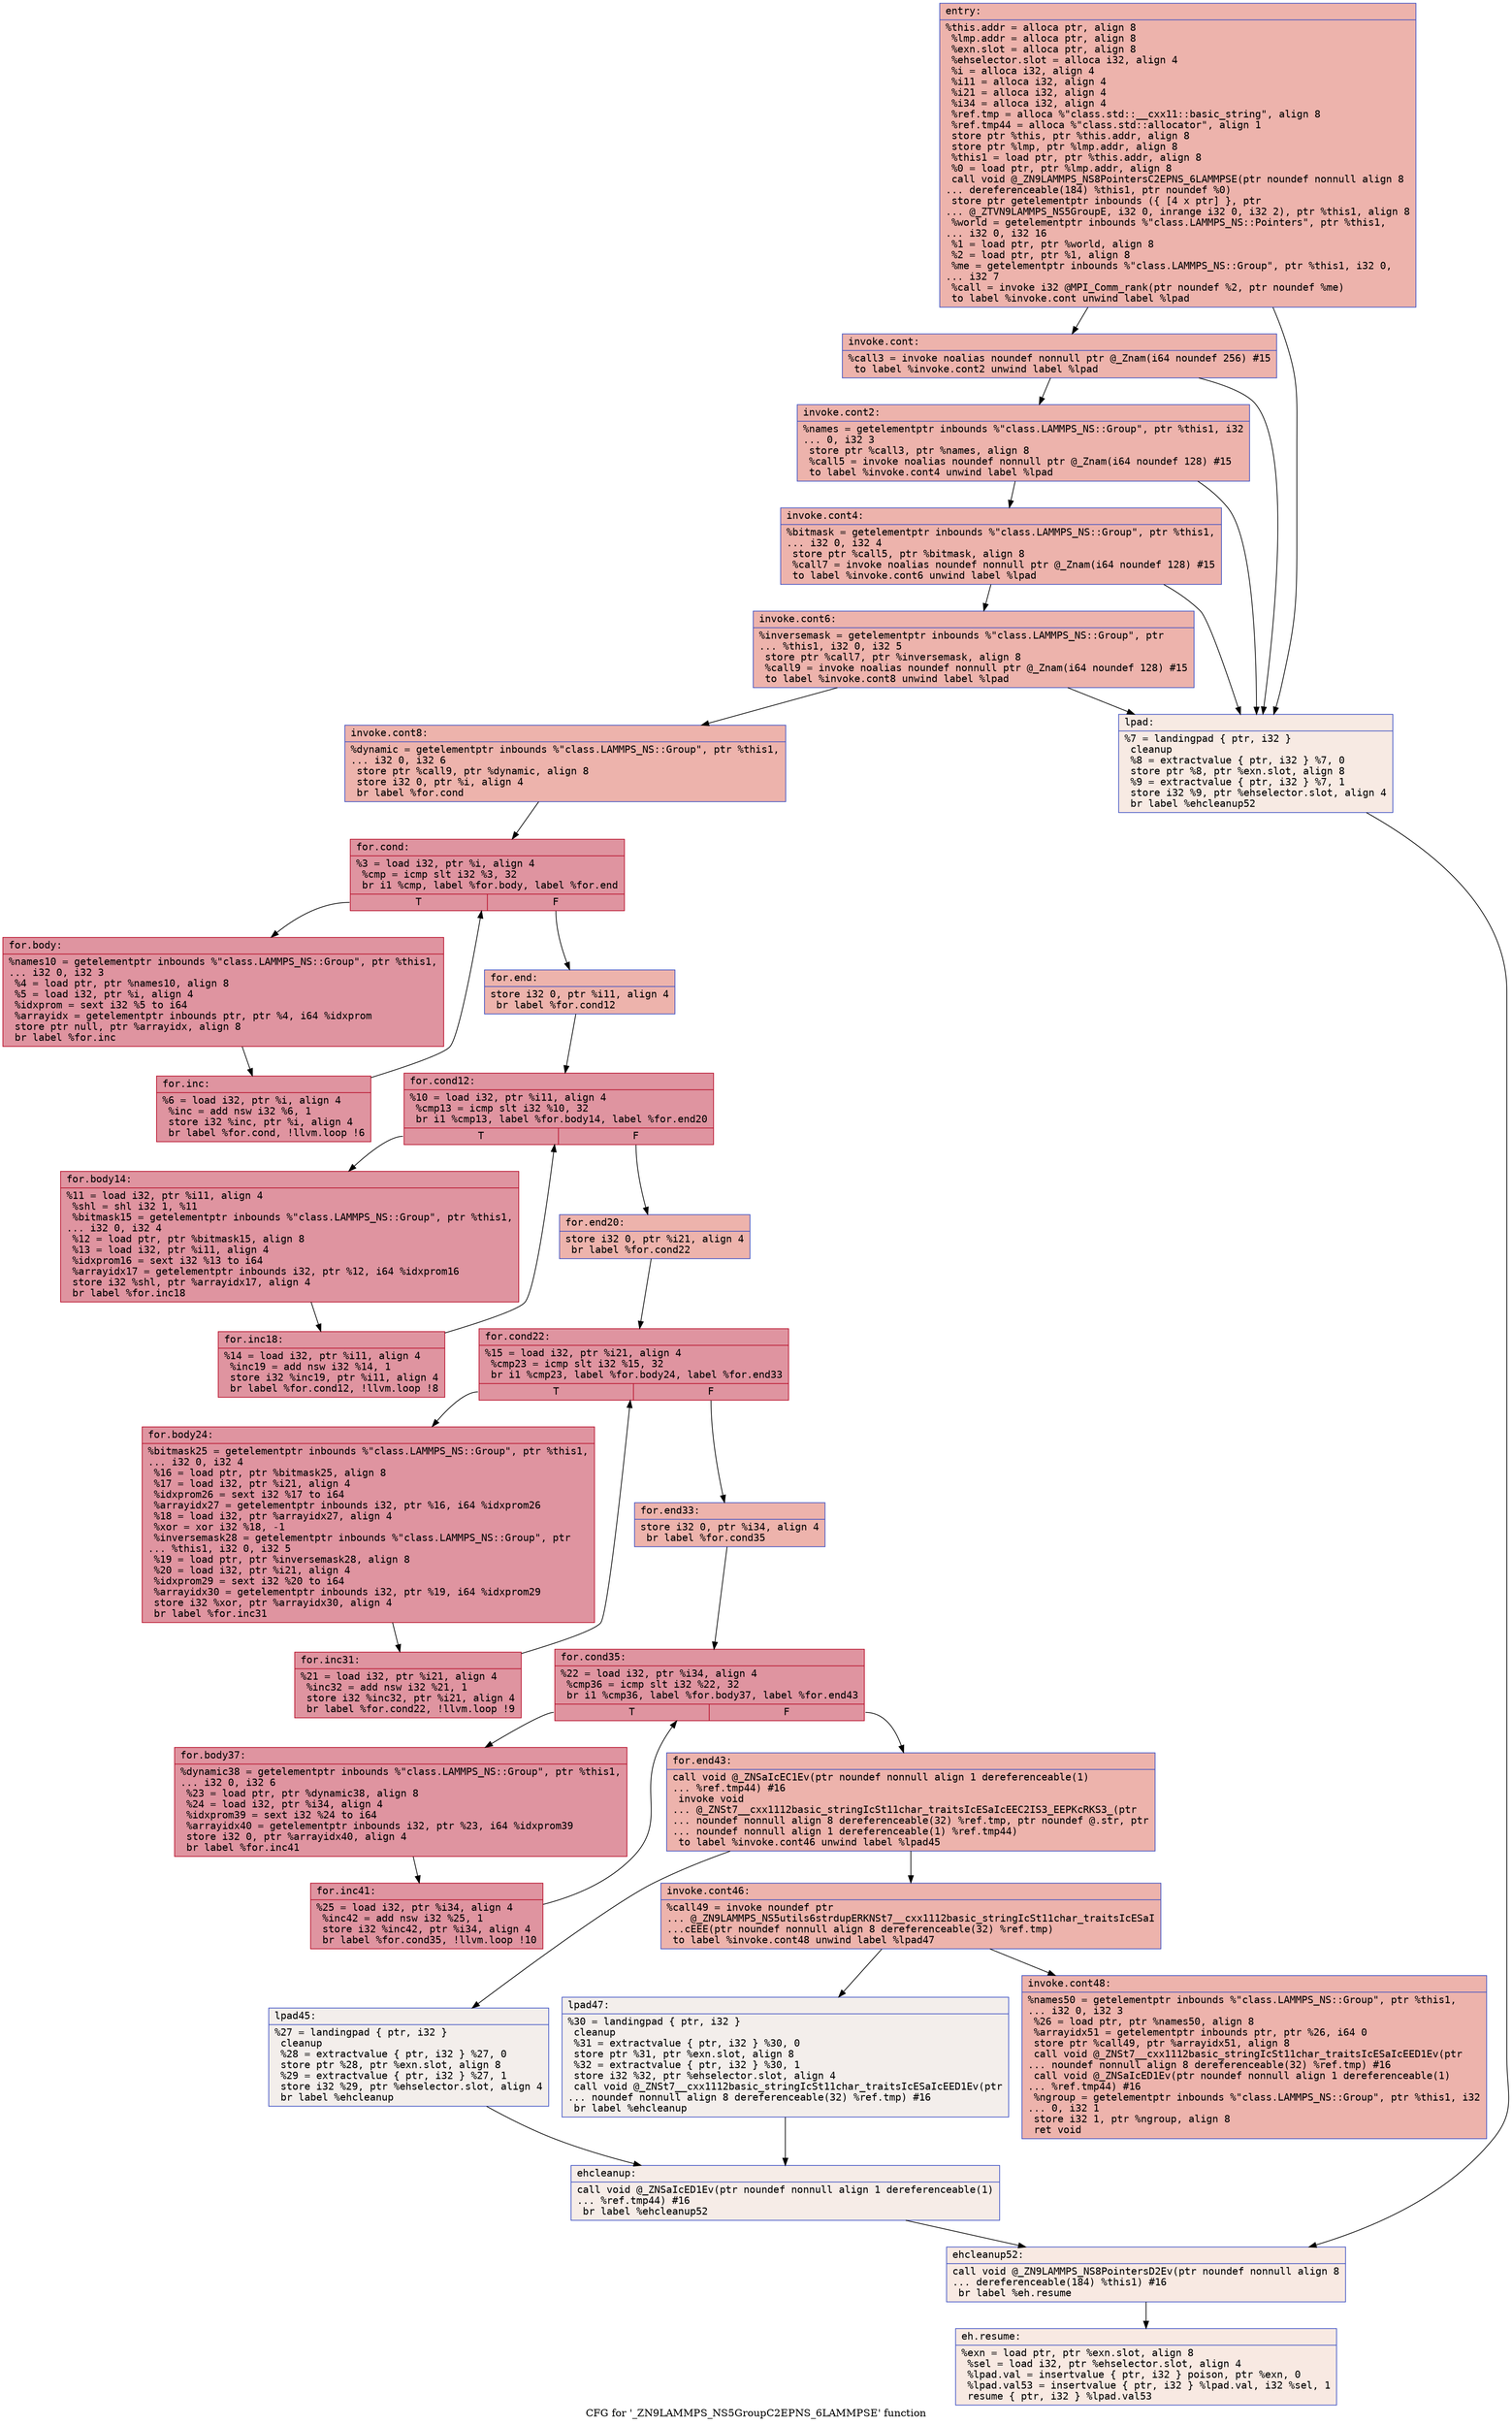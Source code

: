 digraph "CFG for '_ZN9LAMMPS_NS5GroupC2EPNS_6LAMMPSE' function" {
	label="CFG for '_ZN9LAMMPS_NS5GroupC2EPNS_6LAMMPSE' function";

	Node0x55ba30245580 [shape=record,color="#3d50c3ff", style=filled, fillcolor="#d6524470" fontname="Courier",label="{entry:\l|  %this.addr = alloca ptr, align 8\l  %lmp.addr = alloca ptr, align 8\l  %exn.slot = alloca ptr, align 8\l  %ehselector.slot = alloca i32, align 4\l  %i = alloca i32, align 4\l  %i11 = alloca i32, align 4\l  %i21 = alloca i32, align 4\l  %i34 = alloca i32, align 4\l  %ref.tmp = alloca %\"class.std::__cxx11::basic_string\", align 8\l  %ref.tmp44 = alloca %\"class.std::allocator\", align 1\l  store ptr %this, ptr %this.addr, align 8\l  store ptr %lmp, ptr %lmp.addr, align 8\l  %this1 = load ptr, ptr %this.addr, align 8\l  %0 = load ptr, ptr %lmp.addr, align 8\l  call void @_ZN9LAMMPS_NS8PointersC2EPNS_6LAMMPSE(ptr noundef nonnull align 8\l... dereferenceable(184) %this1, ptr noundef %0)\l  store ptr getelementptr inbounds (\{ [4 x ptr] \}, ptr\l... @_ZTVN9LAMMPS_NS5GroupE, i32 0, inrange i32 0, i32 2), ptr %this1, align 8\l  %world = getelementptr inbounds %\"class.LAMMPS_NS::Pointers\", ptr %this1,\l... i32 0, i32 16\l  %1 = load ptr, ptr %world, align 8\l  %2 = load ptr, ptr %1, align 8\l  %me = getelementptr inbounds %\"class.LAMMPS_NS::Group\", ptr %this1, i32 0,\l... i32 7\l  %call = invoke i32 @MPI_Comm_rank(ptr noundef %2, ptr noundef %me)\l          to label %invoke.cont unwind label %lpad\l}"];
	Node0x55ba30245580 -> Node0x55ba30246ac0[tooltip="entry -> invoke.cont\nProbability 100.00%" ];
	Node0x55ba30245580 -> Node0x55ba30246ba0[tooltip="entry -> lpad\nProbability 0.00%" ];
	Node0x55ba30246ac0 [shape=record,color="#3d50c3ff", style=filled, fillcolor="#d6524470" fontname="Courier",label="{invoke.cont:\l|  %call3 = invoke noalias noundef nonnull ptr @_Znam(i64 noundef 256) #15\l          to label %invoke.cont2 unwind label %lpad\l}"];
	Node0x55ba30246ac0 -> Node0x55ba30246f10[tooltip="invoke.cont -> invoke.cont2\nProbability 100.00%" ];
	Node0x55ba30246ac0 -> Node0x55ba30246ba0[tooltip="invoke.cont -> lpad\nProbability 0.00%" ];
	Node0x55ba30246f10 [shape=record,color="#3d50c3ff", style=filled, fillcolor="#d6524470" fontname="Courier",label="{invoke.cont2:\l|  %names = getelementptr inbounds %\"class.LAMMPS_NS::Group\", ptr %this1, i32\l... 0, i32 3\l  store ptr %call3, ptr %names, align 8\l  %call5 = invoke noalias noundef nonnull ptr @_Znam(i64 noundef 128) #15\l          to label %invoke.cont4 unwind label %lpad\l}"];
	Node0x55ba30246f10 -> Node0x55ba30247340[tooltip="invoke.cont2 -> invoke.cont4\nProbability 100.00%" ];
	Node0x55ba30246f10 -> Node0x55ba30246ba0[tooltip="invoke.cont2 -> lpad\nProbability 0.00%" ];
	Node0x55ba30247340 [shape=record,color="#3d50c3ff", style=filled, fillcolor="#d6524470" fontname="Courier",label="{invoke.cont4:\l|  %bitmask = getelementptr inbounds %\"class.LAMMPS_NS::Group\", ptr %this1,\l... i32 0, i32 4\l  store ptr %call5, ptr %bitmask, align 8\l  %call7 = invoke noalias noundef nonnull ptr @_Znam(i64 noundef 128) #15\l          to label %invoke.cont6 unwind label %lpad\l}"];
	Node0x55ba30247340 -> Node0x55ba30245cb0[tooltip="invoke.cont4 -> invoke.cont6\nProbability 100.00%" ];
	Node0x55ba30247340 -> Node0x55ba30246ba0[tooltip="invoke.cont4 -> lpad\nProbability 0.00%" ];
	Node0x55ba30245cb0 [shape=record,color="#3d50c3ff", style=filled, fillcolor="#d6524470" fontname="Courier",label="{invoke.cont6:\l|  %inversemask = getelementptr inbounds %\"class.LAMMPS_NS::Group\", ptr\l... %this1, i32 0, i32 5\l  store ptr %call7, ptr %inversemask, align 8\l  %call9 = invoke noalias noundef nonnull ptr @_Znam(i64 noundef 128) #15\l          to label %invoke.cont8 unwind label %lpad\l}"];
	Node0x55ba30245cb0 -> Node0x55ba30247a60[tooltip="invoke.cont6 -> invoke.cont8\nProbability 100.00%" ];
	Node0x55ba30245cb0 -> Node0x55ba30246ba0[tooltip="invoke.cont6 -> lpad\nProbability 0.00%" ];
	Node0x55ba30247a60 [shape=record,color="#3d50c3ff", style=filled, fillcolor="#d6524470" fontname="Courier",label="{invoke.cont8:\l|  %dynamic = getelementptr inbounds %\"class.LAMMPS_NS::Group\", ptr %this1,\l... i32 0, i32 6\l  store ptr %call9, ptr %dynamic, align 8\l  store i32 0, ptr %i, align 4\l  br label %for.cond\l}"];
	Node0x55ba30247a60 -> Node0x55ba30247e80[tooltip="invoke.cont8 -> for.cond\nProbability 100.00%" ];
	Node0x55ba30247e80 [shape=record,color="#b70d28ff", style=filled, fillcolor="#b70d2870" fontname="Courier",label="{for.cond:\l|  %3 = load i32, ptr %i, align 4\l  %cmp = icmp slt i32 %3, 32\l  br i1 %cmp, label %for.body, label %for.end\l|{<s0>T|<s1>F}}"];
	Node0x55ba30247e80:s0 -> Node0x55ba302480a0[tooltip="for.cond -> for.body\nProbability 96.88%" ];
	Node0x55ba30247e80:s1 -> Node0x55ba30248120[tooltip="for.cond -> for.end\nProbability 3.12%" ];
	Node0x55ba302480a0 [shape=record,color="#b70d28ff", style=filled, fillcolor="#b70d2870" fontname="Courier",label="{for.body:\l|  %names10 = getelementptr inbounds %\"class.LAMMPS_NS::Group\", ptr %this1,\l... i32 0, i32 3\l  %4 = load ptr, ptr %names10, align 8\l  %5 = load i32, ptr %i, align 4\l  %idxprom = sext i32 %5 to i64\l  %arrayidx = getelementptr inbounds ptr, ptr %4, i64 %idxprom\l  store ptr null, ptr %arrayidx, align 8\l  br label %for.inc\l}"];
	Node0x55ba302480a0 -> Node0x55ba30248680[tooltip="for.body -> for.inc\nProbability 100.00%" ];
	Node0x55ba30248680 [shape=record,color="#b70d28ff", style=filled, fillcolor="#b70d2870" fontname="Courier",label="{for.inc:\l|  %6 = load i32, ptr %i, align 4\l  %inc = add nsw i32 %6, 1\l  store i32 %inc, ptr %i, align 4\l  br label %for.cond, !llvm.loop !6\l}"];
	Node0x55ba30248680 -> Node0x55ba30247e80[tooltip="for.inc -> for.cond\nProbability 100.00%" ];
	Node0x55ba30246ba0 [shape=record,color="#3d50c3ff", style=filled, fillcolor="#eed0c070" fontname="Courier",label="{lpad:\l|  %7 = landingpad \{ ptr, i32 \}\l          cleanup\l  %8 = extractvalue \{ ptr, i32 \} %7, 0\l  store ptr %8, ptr %exn.slot, align 8\l  %9 = extractvalue \{ ptr, i32 \} %7, 1\l  store i32 %9, ptr %ehselector.slot, align 4\l  br label %ehcleanup52\l}"];
	Node0x55ba30246ba0 -> Node0x55ba302497b0[tooltip="lpad -> ehcleanup52\nProbability 100.00%" ];
	Node0x55ba30248120 [shape=record,color="#3d50c3ff", style=filled, fillcolor="#d6524470" fontname="Courier",label="{for.end:\l|  store i32 0, ptr %i11, align 4\l  br label %for.cond12\l}"];
	Node0x55ba30248120 -> Node0x55ba30249910[tooltip="for.end -> for.cond12\nProbability 100.00%" ];
	Node0x55ba30249910 [shape=record,color="#b70d28ff", style=filled, fillcolor="#b70d2870" fontname="Courier",label="{for.cond12:\l|  %10 = load i32, ptr %i11, align 4\l  %cmp13 = icmp slt i32 %10, 32\l  br i1 %cmp13, label %for.body14, label %for.end20\l|{<s0>T|<s1>F}}"];
	Node0x55ba30249910:s0 -> Node0x55ba30249b30[tooltip="for.cond12 -> for.body14\nProbability 96.88%" ];
	Node0x55ba30249910:s1 -> Node0x55ba30249bb0[tooltip="for.cond12 -> for.end20\nProbability 3.12%" ];
	Node0x55ba30249b30 [shape=record,color="#b70d28ff", style=filled, fillcolor="#b70d2870" fontname="Courier",label="{for.body14:\l|  %11 = load i32, ptr %i11, align 4\l  %shl = shl i32 1, %11\l  %bitmask15 = getelementptr inbounds %\"class.LAMMPS_NS::Group\", ptr %this1,\l... i32 0, i32 4\l  %12 = load ptr, ptr %bitmask15, align 8\l  %13 = load i32, ptr %i11, align 4\l  %idxprom16 = sext i32 %13 to i64\l  %arrayidx17 = getelementptr inbounds i32, ptr %12, i64 %idxprom16\l  store i32 %shl, ptr %arrayidx17, align 4\l  br label %for.inc18\l}"];
	Node0x55ba30249b30 -> Node0x55ba302475e0[tooltip="for.body14 -> for.inc18\nProbability 100.00%" ];
	Node0x55ba302475e0 [shape=record,color="#b70d28ff", style=filled, fillcolor="#b70d2870" fontname="Courier",label="{for.inc18:\l|  %14 = load i32, ptr %i11, align 4\l  %inc19 = add nsw i32 %14, 1\l  store i32 %inc19, ptr %i11, align 4\l  br label %for.cond12, !llvm.loop !8\l}"];
	Node0x55ba302475e0 -> Node0x55ba30249910[tooltip="for.inc18 -> for.cond12\nProbability 100.00%" ];
	Node0x55ba30249bb0 [shape=record,color="#3d50c3ff", style=filled, fillcolor="#d6524470" fontname="Courier",label="{for.end20:\l|  store i32 0, ptr %i21, align 4\l  br label %for.cond22\l}"];
	Node0x55ba30249bb0 -> Node0x55ba3024aab0[tooltip="for.end20 -> for.cond22\nProbability 100.00%" ];
	Node0x55ba3024aab0 [shape=record,color="#b70d28ff", style=filled, fillcolor="#b70d2870" fontname="Courier",label="{for.cond22:\l|  %15 = load i32, ptr %i21, align 4\l  %cmp23 = icmp slt i32 %15, 32\l  br i1 %cmp23, label %for.body24, label %for.end33\l|{<s0>T|<s1>F}}"];
	Node0x55ba3024aab0:s0 -> Node0x55ba3024acb0[tooltip="for.cond22 -> for.body24\nProbability 96.88%" ];
	Node0x55ba3024aab0:s1 -> Node0x55ba3024ad30[tooltip="for.cond22 -> for.end33\nProbability 3.12%" ];
	Node0x55ba3024acb0 [shape=record,color="#b70d28ff", style=filled, fillcolor="#b70d2870" fontname="Courier",label="{for.body24:\l|  %bitmask25 = getelementptr inbounds %\"class.LAMMPS_NS::Group\", ptr %this1,\l... i32 0, i32 4\l  %16 = load ptr, ptr %bitmask25, align 8\l  %17 = load i32, ptr %i21, align 4\l  %idxprom26 = sext i32 %17 to i64\l  %arrayidx27 = getelementptr inbounds i32, ptr %16, i64 %idxprom26\l  %18 = load i32, ptr %arrayidx27, align 4\l  %xor = xor i32 %18, -1\l  %inversemask28 = getelementptr inbounds %\"class.LAMMPS_NS::Group\", ptr\l... %this1, i32 0, i32 5\l  %19 = load ptr, ptr %inversemask28, align 8\l  %20 = load i32, ptr %i21, align 4\l  %idxprom29 = sext i32 %20 to i64\l  %arrayidx30 = getelementptr inbounds i32, ptr %19, i64 %idxprom29\l  store i32 %xor, ptr %arrayidx30, align 4\l  br label %for.inc31\l}"];
	Node0x55ba3024acb0 -> Node0x55ba3024b720[tooltip="for.body24 -> for.inc31\nProbability 100.00%" ];
	Node0x55ba3024b720 [shape=record,color="#b70d28ff", style=filled, fillcolor="#b70d2870" fontname="Courier",label="{for.inc31:\l|  %21 = load i32, ptr %i21, align 4\l  %inc32 = add nsw i32 %21, 1\l  store i32 %inc32, ptr %i21, align 4\l  br label %for.cond22, !llvm.loop !9\l}"];
	Node0x55ba3024b720 -> Node0x55ba3024aab0[tooltip="for.inc31 -> for.cond22\nProbability 100.00%" ];
	Node0x55ba3024ad30 [shape=record,color="#3d50c3ff", style=filled, fillcolor="#d6524470" fontname="Courier",label="{for.end33:\l|  store i32 0, ptr %i34, align 4\l  br label %for.cond35\l}"];
	Node0x55ba3024ad30 -> Node0x55ba3024bc40[tooltip="for.end33 -> for.cond35\nProbability 100.00%" ];
	Node0x55ba3024bc40 [shape=record,color="#b70d28ff", style=filled, fillcolor="#b70d2870" fontname="Courier",label="{for.cond35:\l|  %22 = load i32, ptr %i34, align 4\l  %cmp36 = icmp slt i32 %22, 32\l  br i1 %cmp36, label %for.body37, label %for.end43\l|{<s0>T|<s1>F}}"];
	Node0x55ba3024bc40:s0 -> Node0x55ba3024be60[tooltip="for.cond35 -> for.body37\nProbability 96.88%" ];
	Node0x55ba3024bc40:s1 -> Node0x55ba3024bee0[tooltip="for.cond35 -> for.end43\nProbability 3.12%" ];
	Node0x55ba3024be60 [shape=record,color="#b70d28ff", style=filled, fillcolor="#b70d2870" fontname="Courier",label="{for.body37:\l|  %dynamic38 = getelementptr inbounds %\"class.LAMMPS_NS::Group\", ptr %this1,\l... i32 0, i32 6\l  %23 = load ptr, ptr %dynamic38, align 8\l  %24 = load i32, ptr %i34, align 4\l  %idxprom39 = sext i32 %24 to i64\l  %arrayidx40 = getelementptr inbounds i32, ptr %23, i64 %idxprom39\l  store i32 0, ptr %arrayidx40, align 4\l  br label %for.inc41\l}"];
	Node0x55ba3024be60 -> Node0x55ba3024c410[tooltip="for.body37 -> for.inc41\nProbability 100.00%" ];
	Node0x55ba3024c410 [shape=record,color="#b70d28ff", style=filled, fillcolor="#b70d2870" fontname="Courier",label="{for.inc41:\l|  %25 = load i32, ptr %i34, align 4\l  %inc42 = add nsw i32 %25, 1\l  store i32 %inc42, ptr %i34, align 4\l  br label %for.cond35, !llvm.loop !10\l}"];
	Node0x55ba3024c410 -> Node0x55ba3024bc40[tooltip="for.inc41 -> for.cond35\nProbability 100.00%" ];
	Node0x55ba3024bee0 [shape=record,color="#3d50c3ff", style=filled, fillcolor="#d6524470" fontname="Courier",label="{for.end43:\l|  call void @_ZNSaIcEC1Ev(ptr noundef nonnull align 1 dereferenceable(1)\l... %ref.tmp44) #16\l  invoke void\l... @_ZNSt7__cxx1112basic_stringIcSt11char_traitsIcESaIcEEC2IS3_EEPKcRKS3_(ptr\l... noundef nonnull align 8 dereferenceable(32) %ref.tmp, ptr noundef @.str, ptr\l... noundef nonnull align 1 dereferenceable(1) %ref.tmp44)\l          to label %invoke.cont46 unwind label %lpad45\l}"];
	Node0x55ba3024bee0 -> Node0x55ba3024caf0[tooltip="for.end43 -> invoke.cont46\nProbability 100.00%" ];
	Node0x55ba3024bee0 -> Node0x55ba3024cbd0[tooltip="for.end43 -> lpad45\nProbability 0.00%" ];
	Node0x55ba3024caf0 [shape=record,color="#3d50c3ff", style=filled, fillcolor="#d6524470" fontname="Courier",label="{invoke.cont46:\l|  %call49 = invoke noundef ptr\l... @_ZN9LAMMPS_NS5utils6strdupERKNSt7__cxx1112basic_stringIcSt11char_traitsIcESaI\l...cEEE(ptr noundef nonnull align 8 dereferenceable(32) %ref.tmp)\l          to label %invoke.cont48 unwind label %lpad47\l}"];
	Node0x55ba3024caf0 -> Node0x55ba3024ca40[tooltip="invoke.cont46 -> invoke.cont48\nProbability 100.00%" ];
	Node0x55ba3024caf0 -> Node0x55ba3024cff0[tooltip="invoke.cont46 -> lpad47\nProbability 0.00%" ];
	Node0x55ba3024ca40 [shape=record,color="#3d50c3ff", style=filled, fillcolor="#d6524470" fontname="Courier",label="{invoke.cont48:\l|  %names50 = getelementptr inbounds %\"class.LAMMPS_NS::Group\", ptr %this1,\l... i32 0, i32 3\l  %26 = load ptr, ptr %names50, align 8\l  %arrayidx51 = getelementptr inbounds ptr, ptr %26, i64 0\l  store ptr %call49, ptr %arrayidx51, align 8\l  call void @_ZNSt7__cxx1112basic_stringIcSt11char_traitsIcESaIcEED1Ev(ptr\l... noundef nonnull align 8 dereferenceable(32) %ref.tmp) #16\l  call void @_ZNSaIcED1Ev(ptr noundef nonnull align 1 dereferenceable(1)\l... %ref.tmp44) #16\l  %ngroup = getelementptr inbounds %\"class.LAMMPS_NS::Group\", ptr %this1, i32\l... 0, i32 1\l  store i32 1, ptr %ngroup, align 8\l  ret void\l}"];
	Node0x55ba3024cbd0 [shape=record,color="#3d50c3ff", style=filled, fillcolor="#e5d8d170" fontname="Courier",label="{lpad45:\l|  %27 = landingpad \{ ptr, i32 \}\l          cleanup\l  %28 = extractvalue \{ ptr, i32 \} %27, 0\l  store ptr %28, ptr %exn.slot, align 8\l  %29 = extractvalue \{ ptr, i32 \} %27, 1\l  store i32 %29, ptr %ehselector.slot, align 4\l  br label %ehcleanup\l}"];
	Node0x55ba3024cbd0 -> Node0x55ba3024ddd0[tooltip="lpad45 -> ehcleanup\nProbability 100.00%" ];
	Node0x55ba3024cff0 [shape=record,color="#3d50c3ff", style=filled, fillcolor="#e5d8d170" fontname="Courier",label="{lpad47:\l|  %30 = landingpad \{ ptr, i32 \}\l          cleanup\l  %31 = extractvalue \{ ptr, i32 \} %30, 0\l  store ptr %31, ptr %exn.slot, align 8\l  %32 = extractvalue \{ ptr, i32 \} %30, 1\l  store i32 %32, ptr %ehselector.slot, align 4\l  call void @_ZNSt7__cxx1112basic_stringIcSt11char_traitsIcESaIcEED1Ev(ptr\l... noundef nonnull align 8 dereferenceable(32) %ref.tmp) #16\l  br label %ehcleanup\l}"];
	Node0x55ba3024cff0 -> Node0x55ba3024ddd0[tooltip="lpad47 -> ehcleanup\nProbability 100.00%" ];
	Node0x55ba3024ddd0 [shape=record,color="#3d50c3ff", style=filled, fillcolor="#ead5c970" fontname="Courier",label="{ehcleanup:\l|  call void @_ZNSaIcED1Ev(ptr noundef nonnull align 1 dereferenceable(1)\l... %ref.tmp44) #16\l  br label %ehcleanup52\l}"];
	Node0x55ba3024ddd0 -> Node0x55ba302497b0[tooltip="ehcleanup -> ehcleanup52\nProbability 100.00%" ];
	Node0x55ba302497b0 [shape=record,color="#3d50c3ff", style=filled, fillcolor="#efcebd70" fontname="Courier",label="{ehcleanup52:\l|  call void @_ZN9LAMMPS_NS8PointersD2Ev(ptr noundef nonnull align 8\l... dereferenceable(184) %this1) #16\l  br label %eh.resume\l}"];
	Node0x55ba302497b0 -> Node0x55ba3024e600[tooltip="ehcleanup52 -> eh.resume\nProbability 100.00%" ];
	Node0x55ba3024e600 [shape=record,color="#3d50c3ff", style=filled, fillcolor="#efcebd70" fontname="Courier",label="{eh.resume:\l|  %exn = load ptr, ptr %exn.slot, align 8\l  %sel = load i32, ptr %ehselector.slot, align 4\l  %lpad.val = insertvalue \{ ptr, i32 \} poison, ptr %exn, 0\l  %lpad.val53 = insertvalue \{ ptr, i32 \} %lpad.val, i32 %sel, 1\l  resume \{ ptr, i32 \} %lpad.val53\l}"];
}
